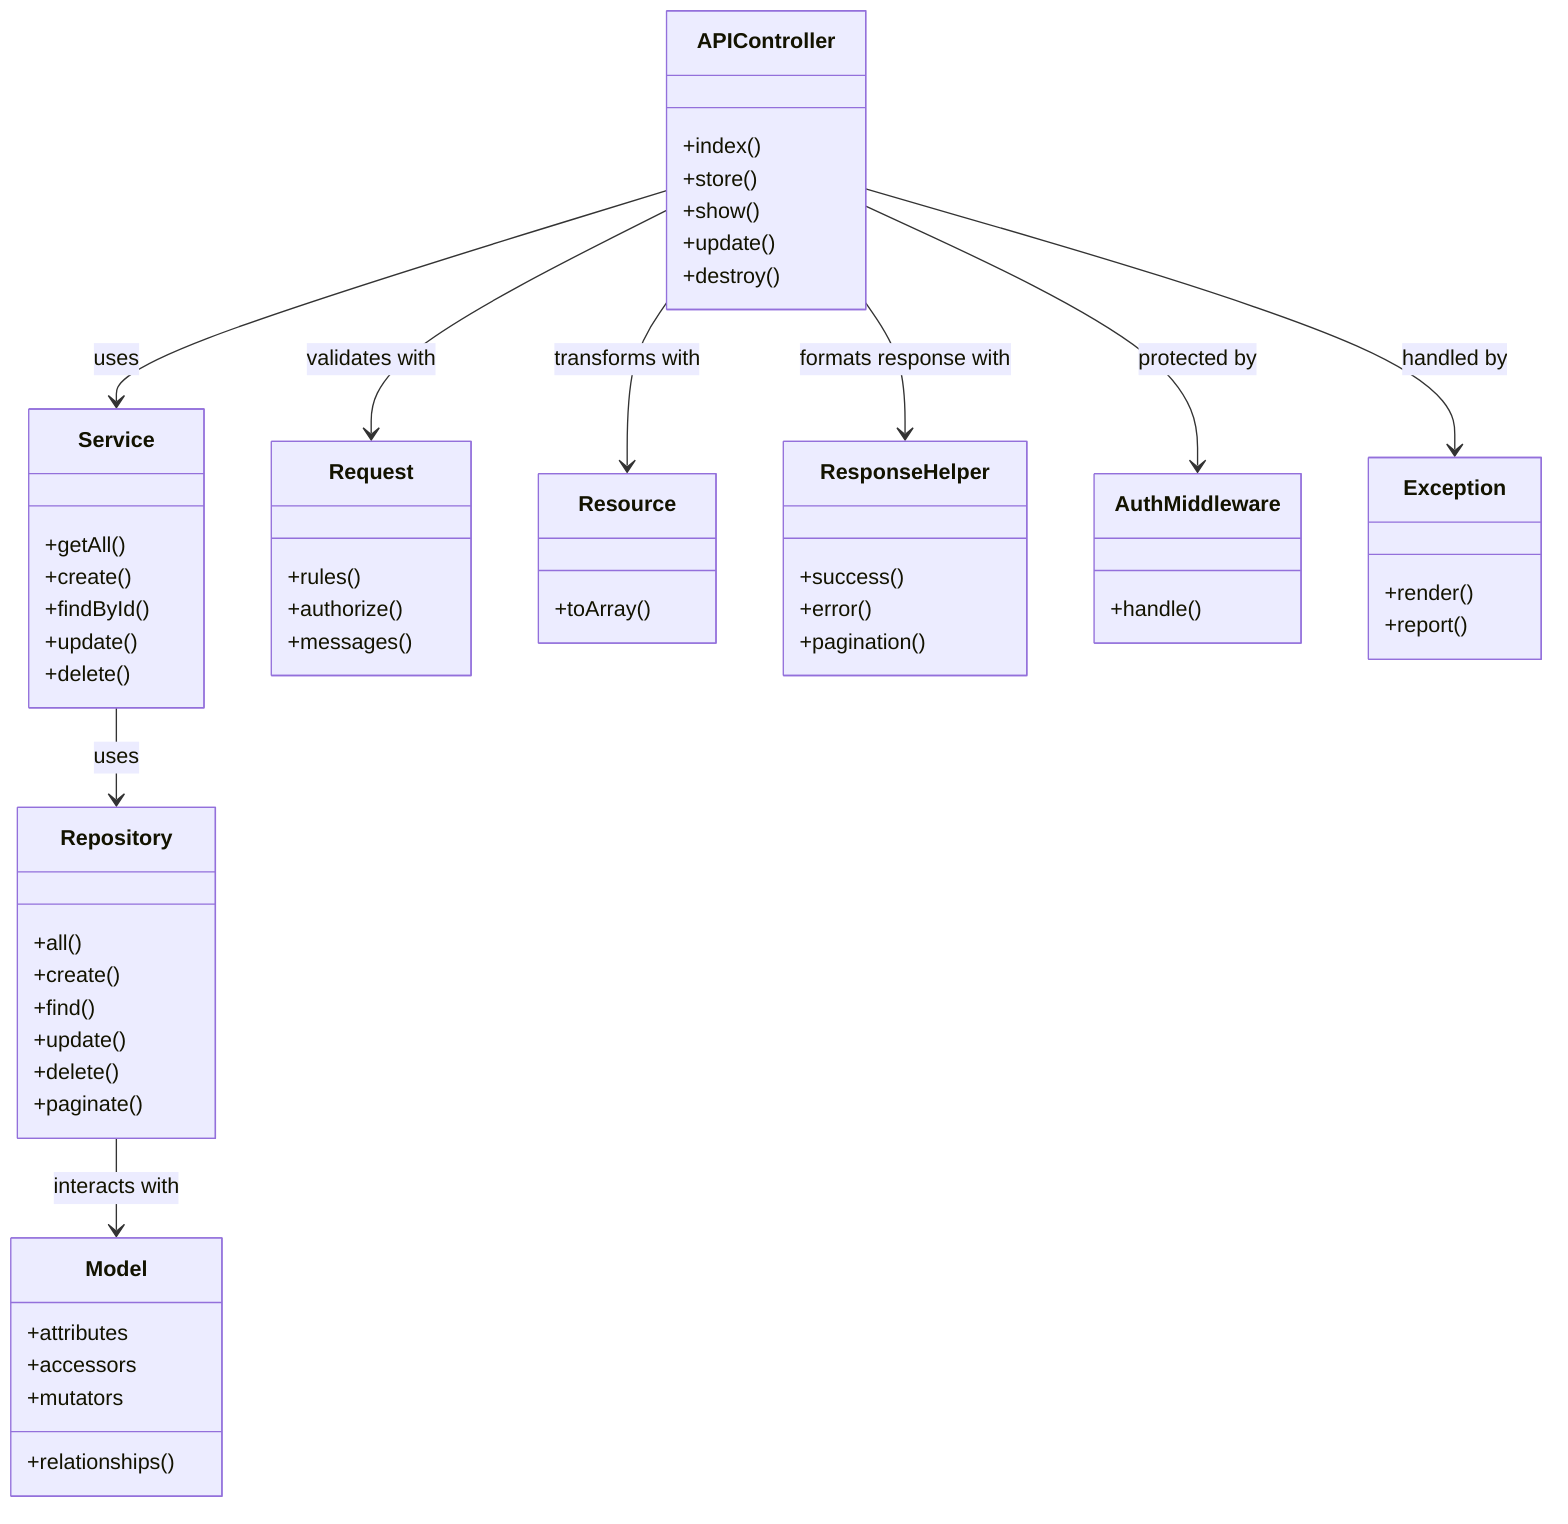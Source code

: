 classDiagram
    class APIController {
        +index()
        +store()
        +show()
        +update()
        +destroy()
    }
    
    class Service {
        +getAll()
        +create()
        +findById()
        +update()
        +delete()
    }
    
    class Repository {
        +all()
        +create()
        +find()
        +update()
        +delete()
        +paginate()
    }
    
    class Model {
        +relationships()
        +attributes
        +accessors
        +mutators
    }
    
    class Request {
        +rules()
        +authorize()
        +messages()
    }
    
    class Resource {
        +toArray()
    }
    
    class ResponseHelper {
        +success()
        +error()
        +pagination()
    }
    
    class AuthMiddleware {
        +handle()
    }
    
    class Exception {
        +render()
        +report()
    }

    APIController --> Service : uses
    APIController --> Request : validates with
    APIController --> Resource : transforms with
    APIController --> ResponseHelper : formats response with
    Service --> Repository : uses
    Repository --> Model : interacts with
    APIController --> AuthMiddleware : protected by
    APIController --> Exception : handled by